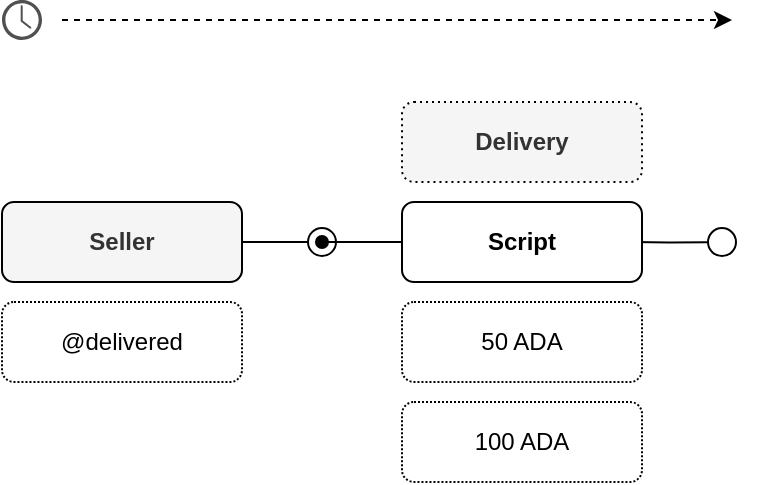 <mxfile version="22.1.2" type="device">
  <diagram name="Page-1" id="28RS8B7s2kvooTIyucpQ">
    <mxGraphModel dx="819" dy="456" grid="1" gridSize="10" guides="1" tooltips="1" connect="1" arrows="1" fold="1" page="1" pageScale="1" pageWidth="850" pageHeight="1100" math="0" shadow="0">
      <root>
        <mxCell id="0" />
        <mxCell id="1" parent="0" />
        <mxCell id="vXYfNNmiC7V8413unsZj-1" value="&lt;b&gt;Delivery&lt;/b&gt;" style="rounded=1;whiteSpace=wrap;html=1;fillColor=#f5f5f5;strokeColor=#000000;fontColor=#333333;dashed=1;dashPattern=1 2;strokeWidth=1;" vertex="1" parent="1">
          <mxGeometry x="360" y="801" width="120" height="40" as="geometry" />
        </mxCell>
        <mxCell id="vXYfNNmiC7V8413unsZj-15" style="edgeStyle=orthogonalEdgeStyle;rounded=0;orthogonalLoop=1;jettySize=auto;html=1;exitX=1;exitY=0.5;exitDx=0;exitDy=0;endArrow=circle;endFill=0;strokeColor=#000000;" edge="1" parent="1">
          <mxGeometry relative="1" as="geometry">
            <mxPoint x="328" y="871" as="targetPoint" />
            <mxPoint x="278" y="871" as="sourcePoint" />
          </mxGeometry>
        </mxCell>
        <mxCell id="vXYfNNmiC7V8413unsZj-3" value="&lt;b&gt;Seller&lt;br&gt;&lt;/b&gt;" style="rounded=1;whiteSpace=wrap;html=1;fillColor=#f5f5f5;strokeColor=#000000;fontColor=#333333;" vertex="1" parent="1">
          <mxGeometry x="160" y="851" width="120" height="40" as="geometry" />
        </mxCell>
        <mxCell id="vXYfNNmiC7V8413unsZj-4" style="edgeStyle=orthogonalEdgeStyle;rounded=0;orthogonalLoop=1;jettySize=auto;html=1;exitX=1;exitY=0.5;exitDx=0;exitDy=0;entryX=0;entryY=0.5;entryDx=0;entryDy=0;endArrow=classicThin;endFill=1;strokeColor=#000000;" edge="1" parent="1" source="vXYfNNmiC7V8413unsZj-7">
          <mxGeometry relative="1" as="geometry">
            <mxPoint x="400" y="871" as="targetPoint" />
            <Array as="points">
              <mxPoint x="380" y="871" />
              <mxPoint x="380" y="871" />
            </Array>
          </mxGeometry>
        </mxCell>
        <mxCell id="vXYfNNmiC7V8413unsZj-6" style="edgeStyle=orthogonalEdgeStyle;rounded=0;orthogonalLoop=1;jettySize=auto;html=1;exitX=1;exitY=0.5;exitDx=0;exitDy=0;endArrow=circle;endFill=0;strokeColor=#000000;" edge="1" parent="1">
          <mxGeometry relative="1" as="geometry">
            <mxPoint x="528" y="871" as="targetPoint" />
            <mxPoint x="458" y="870.71" as="sourcePoint" />
          </mxGeometry>
        </mxCell>
        <mxCell id="vXYfNNmiC7V8413unsZj-16" style="edgeStyle=orthogonalEdgeStyle;rounded=0;orthogonalLoop=1;jettySize=auto;html=1;exitX=0;exitY=0.5;exitDx=0;exitDy=0;endArrow=oval;endFill=1;strokeColor=#000000;" edge="1" parent="1" source="vXYfNNmiC7V8413unsZj-7">
          <mxGeometry relative="1" as="geometry">
            <mxPoint x="320" y="871" as="targetPoint" />
          </mxGeometry>
        </mxCell>
        <mxCell id="vXYfNNmiC7V8413unsZj-7" value="&lt;b&gt;Script&lt;/b&gt;" style="rounded=1;whiteSpace=wrap;html=1;strokeColor=#000000;" vertex="1" parent="1">
          <mxGeometry x="360" y="851" width="120" height="40" as="geometry" />
        </mxCell>
        <mxCell id="vXYfNNmiC7V8413unsZj-8" style="edgeStyle=orthogonalEdgeStyle;rounded=0;orthogonalLoop=1;jettySize=auto;html=1;exitX=0.5;exitY=1;exitDx=0;exitDy=0;strokeColor=#000000;" edge="1" parent="1" source="vXYfNNmiC7V8413unsZj-1" target="vXYfNNmiC7V8413unsZj-1">
          <mxGeometry relative="1" as="geometry" />
        </mxCell>
        <mxCell id="vXYfNNmiC7V8413unsZj-9" value="" style="endArrow=classic;html=1;rounded=0;dashed=1;" edge="1" parent="1">
          <mxGeometry width="50" height="50" relative="1" as="geometry">
            <mxPoint x="190" y="760" as="sourcePoint" />
            <mxPoint x="525" y="760" as="targetPoint" />
          </mxGeometry>
        </mxCell>
        <mxCell id="vXYfNNmiC7V8413unsZj-10" value="" style="sketch=0;pointerEvents=1;shadow=0;dashed=0;html=1;strokeColor=none;fillColor=#505050;labelPosition=center;verticalLabelPosition=bottom;verticalAlign=top;outlineConnect=0;align=center;shape=mxgraph.office.concepts.clock;" vertex="1" parent="1">
          <mxGeometry x="160" y="750" width="20" height="20" as="geometry" />
        </mxCell>
        <mxCell id="vXYfNNmiC7V8413unsZj-11" value="@delivered" style="rounded=1;whiteSpace=wrap;html=1;dashed=1;dashPattern=1 1;strokeWidth=1;strokeColor=#000000;" vertex="1" parent="1">
          <mxGeometry x="160" y="901" width="120" height="40" as="geometry" />
        </mxCell>
        <mxCell id="vXYfNNmiC7V8413unsZj-12" value="100 ADA" style="rounded=1;whiteSpace=wrap;html=1;dashed=1;dashPattern=1 1;strokeWidth=1;strokeColor=#000000;" vertex="1" parent="1">
          <mxGeometry x="360" y="951" width="120" height="40" as="geometry" />
        </mxCell>
        <mxCell id="vXYfNNmiC7V8413unsZj-13" value="50 ADA" style="rounded=1;whiteSpace=wrap;html=1;dashed=1;dashPattern=1 1;strokeWidth=1;strokeColor=#000000;" vertex="1" parent="1">
          <mxGeometry x="360" y="901" width="120" height="40" as="geometry" />
        </mxCell>
      </root>
    </mxGraphModel>
  </diagram>
</mxfile>
